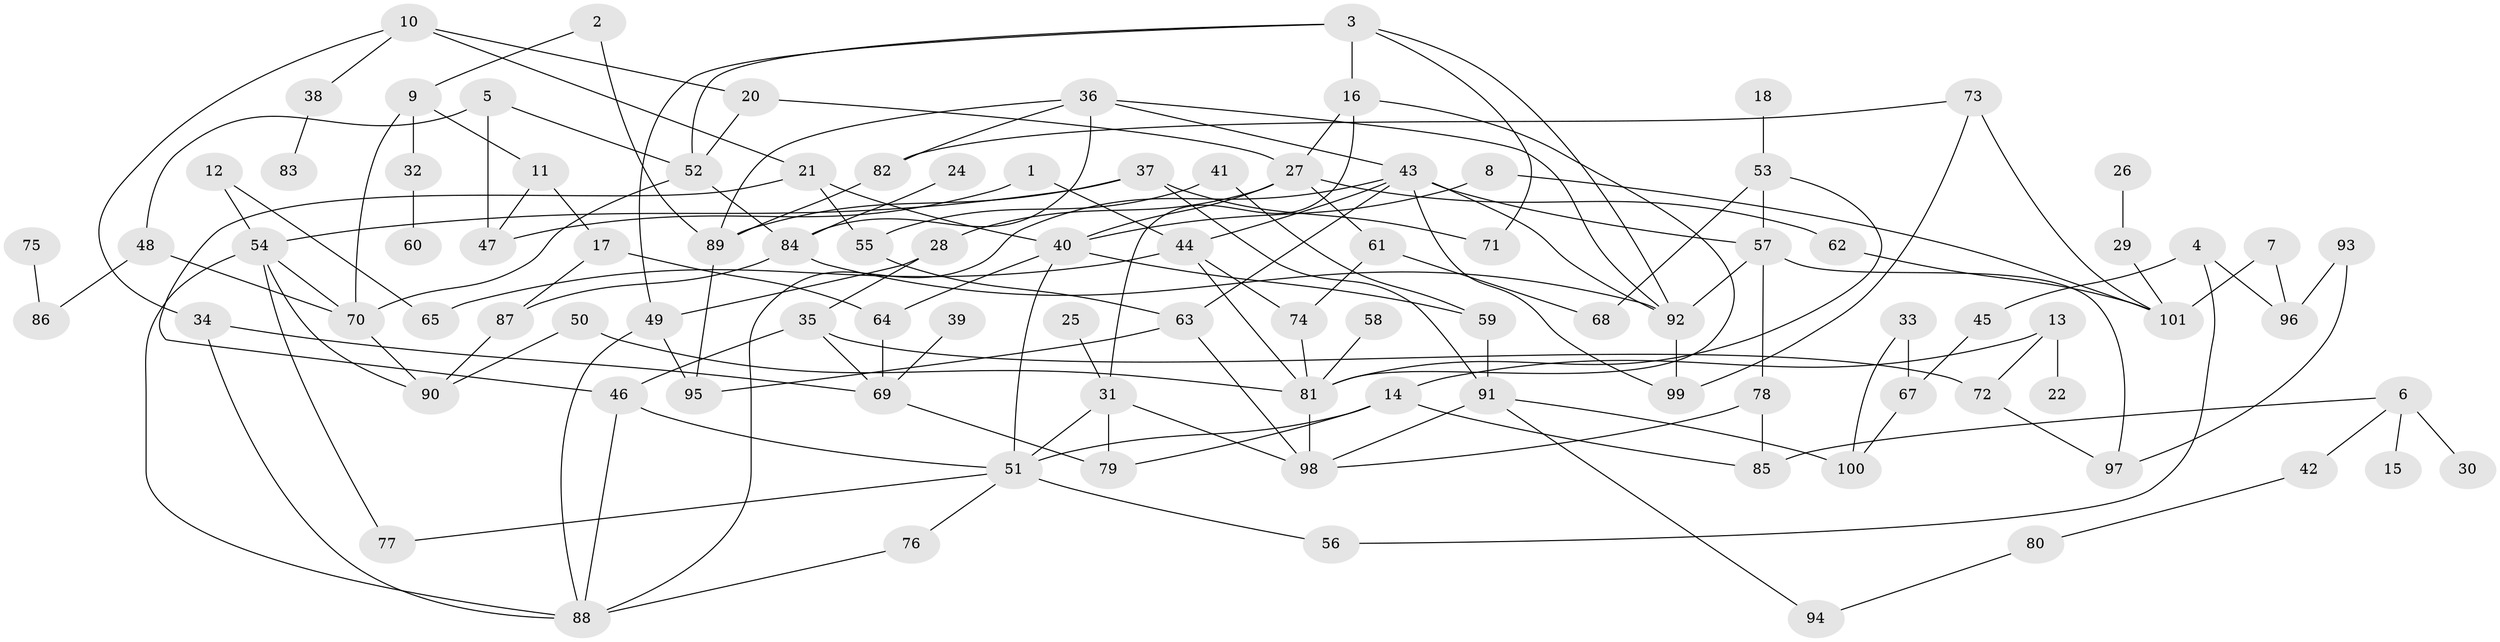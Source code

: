 // original degree distribution, {6: 0.041379310344827586, 2: 0.27586206896551724, 3: 0.2620689655172414, 5: 0.0896551724137931, 4: 0.13793103448275862, 1: 0.16551724137931034, 0: 0.020689655172413793, 7: 0.006896551724137931}
// Generated by graph-tools (version 1.1) at 2025/35/03/04/25 23:35:51]
// undirected, 98 vertices, 156 edges
graph export_dot {
  node [color=gray90,style=filled];
  1;
  2;
  3;
  4;
  5;
  6;
  7;
  8;
  9;
  10;
  11;
  12;
  13;
  14;
  15;
  16;
  17;
  18;
  20;
  21;
  22;
  24;
  25;
  26;
  27;
  28;
  29;
  30;
  31;
  32;
  33;
  34;
  35;
  36;
  37;
  38;
  39;
  40;
  41;
  42;
  43;
  44;
  45;
  46;
  47;
  48;
  49;
  50;
  51;
  52;
  53;
  54;
  55;
  56;
  57;
  58;
  59;
  60;
  61;
  62;
  63;
  64;
  65;
  67;
  68;
  69;
  70;
  71;
  72;
  73;
  74;
  75;
  76;
  77;
  78;
  79;
  80;
  81;
  82;
  83;
  84;
  85;
  86;
  87;
  88;
  89;
  90;
  91;
  92;
  93;
  94;
  95;
  96;
  97;
  98;
  99;
  100;
  101;
  1 -- 44 [weight=1.0];
  1 -- 47 [weight=1.0];
  2 -- 9 [weight=1.0];
  2 -- 89 [weight=2.0];
  3 -- 16 [weight=1.0];
  3 -- 49 [weight=1.0];
  3 -- 52 [weight=1.0];
  3 -- 71 [weight=1.0];
  3 -- 92 [weight=1.0];
  4 -- 45 [weight=2.0];
  4 -- 56 [weight=1.0];
  4 -- 96 [weight=1.0];
  5 -- 47 [weight=1.0];
  5 -- 48 [weight=1.0];
  5 -- 52 [weight=1.0];
  6 -- 15 [weight=1.0];
  6 -- 30 [weight=1.0];
  6 -- 42 [weight=1.0];
  6 -- 85 [weight=1.0];
  7 -- 96 [weight=1.0];
  7 -- 101 [weight=1.0];
  8 -- 40 [weight=1.0];
  8 -- 101 [weight=1.0];
  9 -- 11 [weight=1.0];
  9 -- 32 [weight=1.0];
  9 -- 70 [weight=1.0];
  10 -- 20 [weight=1.0];
  10 -- 21 [weight=1.0];
  10 -- 34 [weight=1.0];
  10 -- 38 [weight=1.0];
  11 -- 17 [weight=1.0];
  11 -- 47 [weight=1.0];
  12 -- 54 [weight=1.0];
  12 -- 65 [weight=1.0];
  13 -- 14 [weight=1.0];
  13 -- 22 [weight=1.0];
  13 -- 72 [weight=1.0];
  14 -- 51 [weight=1.0];
  14 -- 79 [weight=1.0];
  14 -- 85 [weight=1.0];
  16 -- 27 [weight=1.0];
  16 -- 31 [weight=1.0];
  16 -- 81 [weight=1.0];
  17 -- 64 [weight=1.0];
  17 -- 87 [weight=1.0];
  18 -- 53 [weight=1.0];
  20 -- 27 [weight=1.0];
  20 -- 52 [weight=1.0];
  21 -- 40 [weight=1.0];
  21 -- 46 [weight=1.0];
  21 -- 55 [weight=1.0];
  24 -- 84 [weight=1.0];
  25 -- 31 [weight=1.0];
  26 -- 29 [weight=1.0];
  27 -- 28 [weight=1.0];
  27 -- 40 [weight=1.0];
  27 -- 61 [weight=1.0];
  27 -- 62 [weight=1.0];
  28 -- 35 [weight=1.0];
  28 -- 49 [weight=1.0];
  29 -- 101 [weight=1.0];
  31 -- 51 [weight=1.0];
  31 -- 79 [weight=1.0];
  31 -- 98 [weight=1.0];
  32 -- 60 [weight=1.0];
  33 -- 67 [weight=1.0];
  33 -- 100 [weight=1.0];
  34 -- 69 [weight=1.0];
  34 -- 88 [weight=1.0];
  35 -- 46 [weight=1.0];
  35 -- 69 [weight=1.0];
  35 -- 72 [weight=1.0];
  36 -- 43 [weight=1.0];
  36 -- 82 [weight=1.0];
  36 -- 84 [weight=1.0];
  36 -- 89 [weight=1.0];
  36 -- 92 [weight=1.0];
  37 -- 54 [weight=1.0];
  37 -- 71 [weight=1.0];
  37 -- 89 [weight=1.0];
  37 -- 91 [weight=1.0];
  38 -- 83 [weight=1.0];
  39 -- 69 [weight=1.0];
  40 -- 51 [weight=1.0];
  40 -- 59 [weight=1.0];
  40 -- 64 [weight=1.0];
  41 -- 55 [weight=1.0];
  41 -- 59 [weight=1.0];
  42 -- 80 [weight=1.0];
  43 -- 44 [weight=1.0];
  43 -- 57 [weight=1.0];
  43 -- 63 [weight=2.0];
  43 -- 88 [weight=1.0];
  43 -- 92 [weight=1.0];
  43 -- 99 [weight=1.0];
  44 -- 65 [weight=1.0];
  44 -- 74 [weight=1.0];
  44 -- 81 [weight=1.0];
  45 -- 67 [weight=2.0];
  46 -- 51 [weight=1.0];
  46 -- 88 [weight=1.0];
  48 -- 70 [weight=1.0];
  48 -- 86 [weight=1.0];
  49 -- 88 [weight=1.0];
  49 -- 95 [weight=1.0];
  50 -- 81 [weight=1.0];
  50 -- 90 [weight=1.0];
  51 -- 56 [weight=1.0];
  51 -- 76 [weight=1.0];
  51 -- 77 [weight=1.0];
  52 -- 70 [weight=1.0];
  52 -- 84 [weight=1.0];
  53 -- 57 [weight=1.0];
  53 -- 68 [weight=1.0];
  53 -- 81 [weight=1.0];
  54 -- 70 [weight=1.0];
  54 -- 77 [weight=1.0];
  54 -- 88 [weight=1.0];
  54 -- 90 [weight=1.0];
  55 -- 63 [weight=1.0];
  57 -- 78 [weight=1.0];
  57 -- 92 [weight=1.0];
  57 -- 97 [weight=1.0];
  58 -- 81 [weight=1.0];
  59 -- 91 [weight=1.0];
  61 -- 68 [weight=1.0];
  61 -- 74 [weight=1.0];
  62 -- 101 [weight=1.0];
  63 -- 95 [weight=1.0];
  63 -- 98 [weight=1.0];
  64 -- 69 [weight=1.0];
  67 -- 100 [weight=1.0];
  69 -- 79 [weight=1.0];
  70 -- 90 [weight=1.0];
  72 -- 97 [weight=1.0];
  73 -- 82 [weight=1.0];
  73 -- 99 [weight=1.0];
  73 -- 101 [weight=1.0];
  74 -- 81 [weight=1.0];
  75 -- 86 [weight=1.0];
  76 -- 88 [weight=1.0];
  78 -- 85 [weight=1.0];
  78 -- 98 [weight=1.0];
  80 -- 94 [weight=1.0];
  81 -- 98 [weight=1.0];
  82 -- 89 [weight=1.0];
  84 -- 87 [weight=1.0];
  84 -- 92 [weight=1.0];
  87 -- 90 [weight=1.0];
  89 -- 95 [weight=1.0];
  91 -- 94 [weight=1.0];
  91 -- 98 [weight=1.0];
  91 -- 100 [weight=1.0];
  92 -- 99 [weight=1.0];
  93 -- 96 [weight=1.0];
  93 -- 97 [weight=1.0];
}
